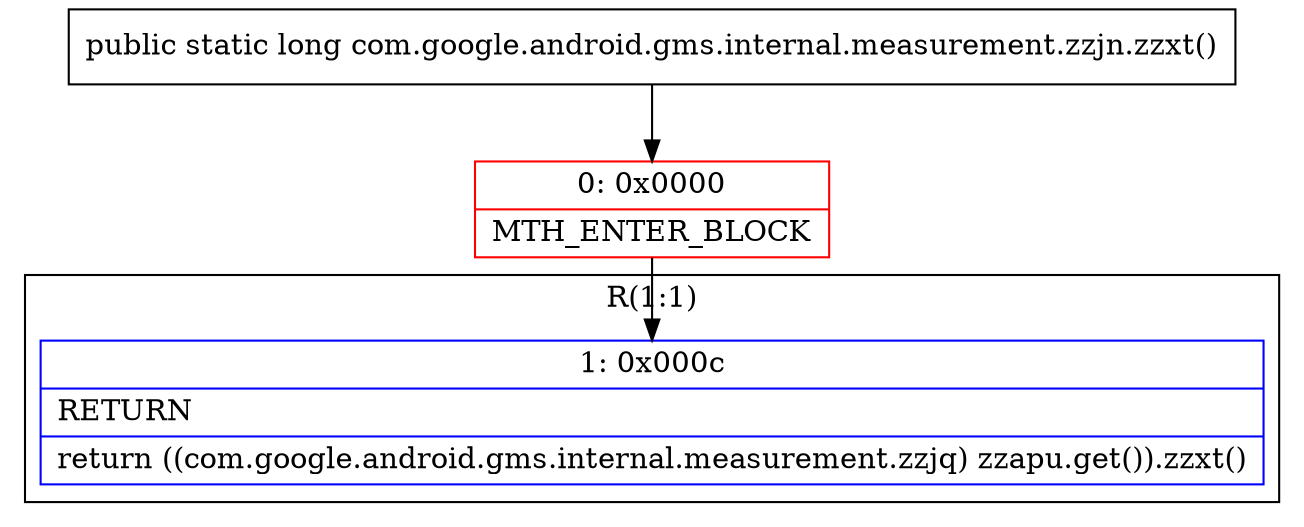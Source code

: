 digraph "CFG forcom.google.android.gms.internal.measurement.zzjn.zzxt()J" {
subgraph cluster_Region_1145060998 {
label = "R(1:1)";
node [shape=record,color=blue];
Node_1 [shape=record,label="{1\:\ 0x000c|RETURN\l|return ((com.google.android.gms.internal.measurement.zzjq) zzapu.get()).zzxt()\l}"];
}
Node_0 [shape=record,color=red,label="{0\:\ 0x0000|MTH_ENTER_BLOCK\l}"];
MethodNode[shape=record,label="{public static long com.google.android.gms.internal.measurement.zzjn.zzxt() }"];
MethodNode -> Node_0;
Node_0 -> Node_1;
}

